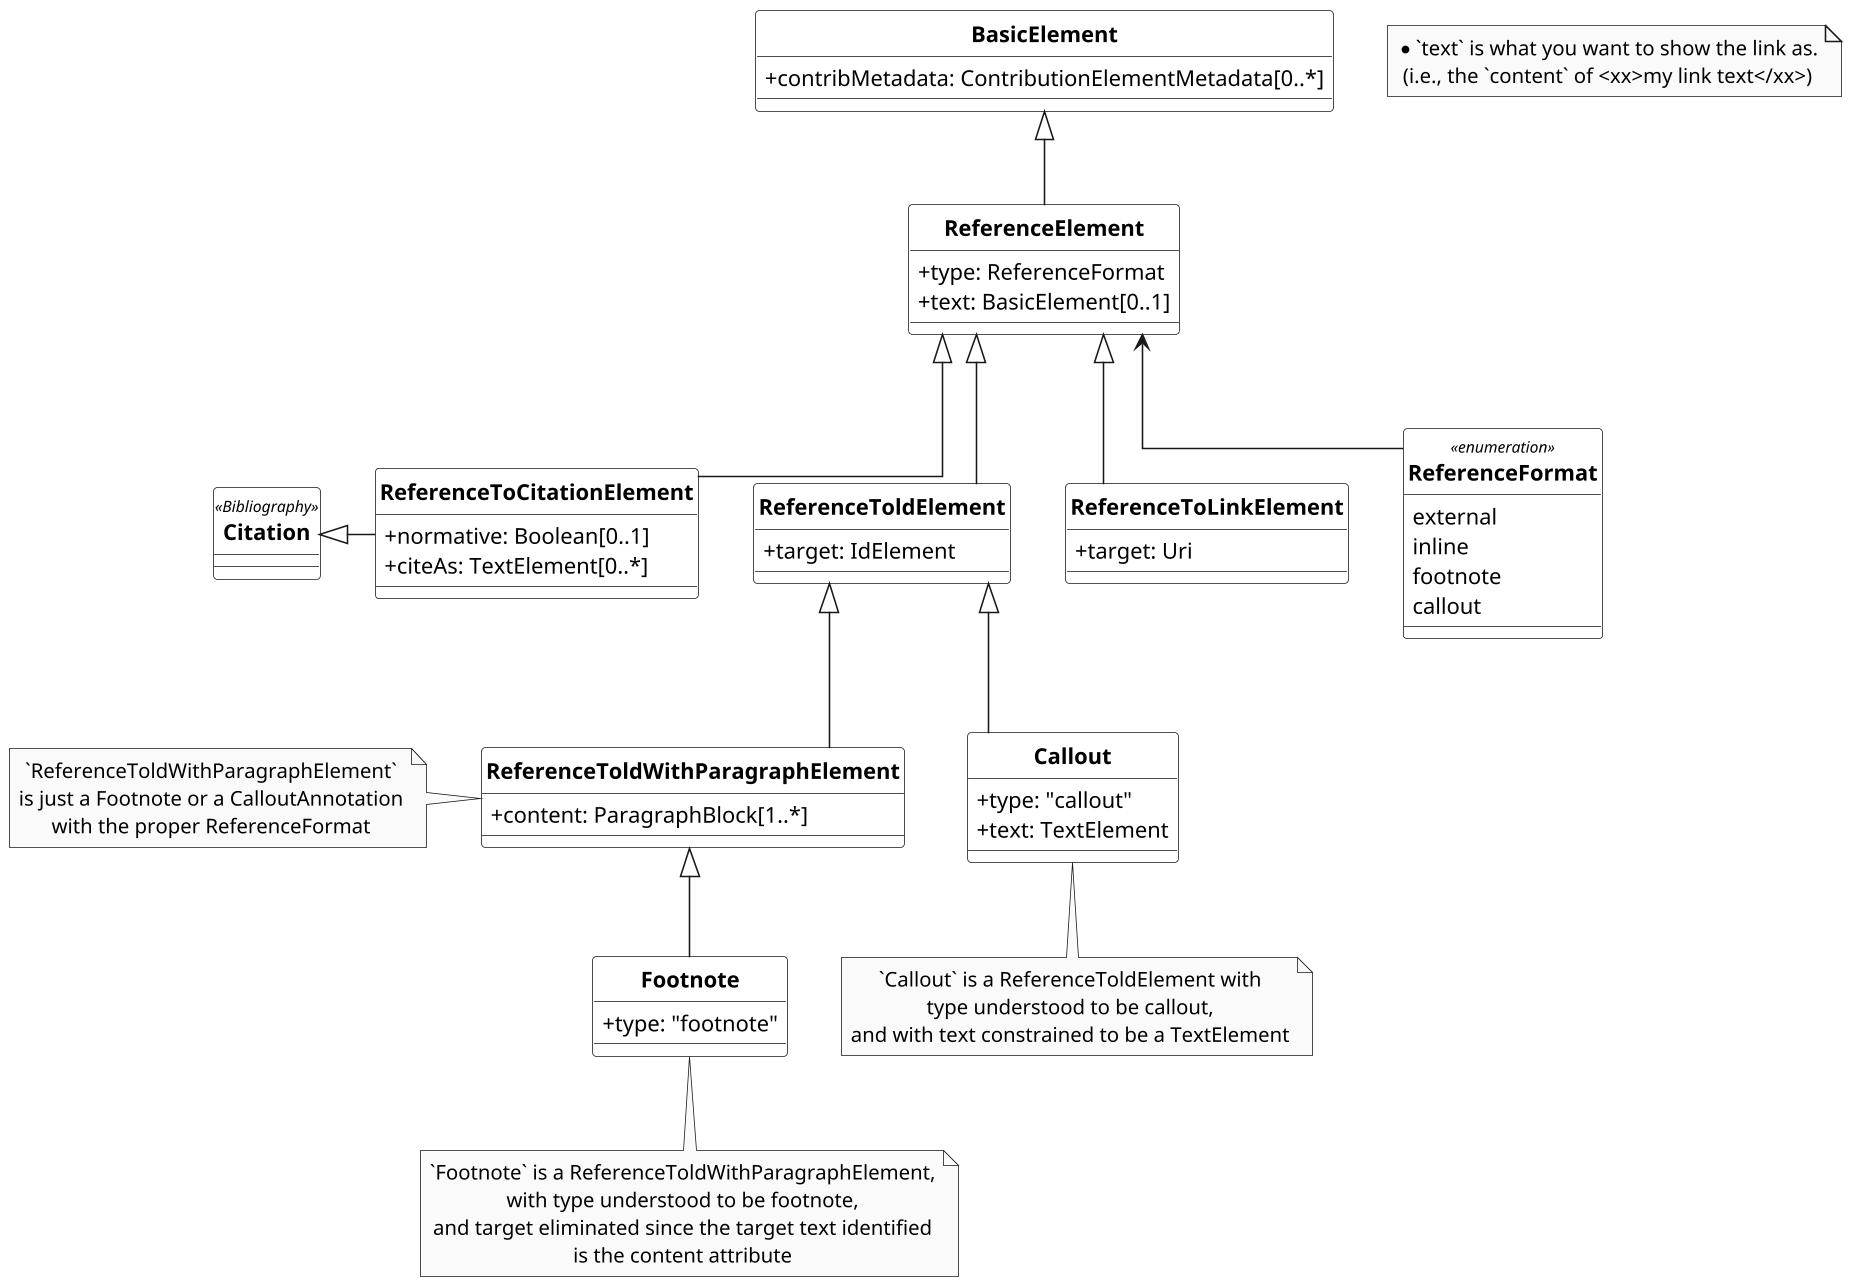 @startuml ReferenceElements
/'
Diagram:        ReferenceElements
DateCreate:     28/07/2018
Description:    BasicDocument / SecureDoc is a family of document models that forms the basis of Metanorma IsoDoc (via Metanorma StandardDocument), which is used to represent ISO Standards and similarly structured standards.
                It is also the document model that Selagraph operates on.
                The Relaton Bibliography UML models used in these models are located here: Relaton BibModels.
                BasicDocument itself is a document model that can serve as a transit data structure for document conversion, such as taking input from AsciiDoc or Markdown and converting them into an output format, such as Metanorma IsoDoc

Hystory of changes:
> 22/08/2018
    - diagram configuration updated
    - relations between some elements are updated
'/

'******* CONFIGURATION ************************************************
skinparam classAttributeIconSize 0
skinparam Dpi 150
skinparam Monochrome true
skinparam LineType ortho
hide circle
/' skinparam CircledCharacterRadius 0 '/
/' skinparam CircledCharacterFontSize 0 '/
skinparam Default {
TextAlignment center
FontName Helvetica
}
skinparam Class {
AttributeIconSize 0
BackgroundColor White
FontStyle bold
StereotypeFontSize 10
}
skinparam Rectangle {
BackgroundColor White
FontStyle bold
FontSize 11
StereotypeFontSize 10
}
skinparam Object {
BackgroundColor White
FontStyle bold
FontSize 11
StereotypeFontSize 10
}

skinparam Entity {
StereotypeFontSize 10
}



'******* CLASS DEFINITION *********************************************
class BasicElement {
    +contribMetadata: ContributionElementMetadata[0..*]
}

class ReferenceElement{
    +type: ReferenceFormat
    +text: BasicElement[0..1]
}

class Citation <<Bibliography>>{

}

class ReferenceToldElement{
    +target: IdElement
}

class ReferenceToLinkElement{
    +target: Uri
}

class ReferenceToCitationElement{
    +normative: Boolean[0..1]
    +citeAs: TextElement[0..*]

}

class ReferenceToldWithParagraphElement{
    +content: ParagraphBlock[1..*]
}

class Callout{
    +type: "callout"
    +text: TextElement
}

class Footnote{
    +type: "footnote"
}

enum ReferenceFormat <<enumeration>>{
    external
    inline
    footnote
    callout
}


'******* NOTES *******************************************************
note "* `text` is what you want to show the link as.\n(i.e., the `content` of <xx>my link text</xx>)" as N1
note left of ReferenceToldWithParagraphElement: `ReferenceToldWithParagraphElement`\nis just a Footnote or a CalloutAnnotation\nwith the proper ReferenceFormat
note bottom of Footnote: `Footnote` is a ReferenceToldWithParagraphElement,\nwith type understood to be footnote,\nand target eliminated since the target text identified\nis the content attribute
note bottom of Callout: `Callout` is a ReferenceToldElement with\ntype understood to be callout,\nand with text constrained to be a TextElement


'******* CLASS RELATIONS *********************************************
BasicElement <|-- ReferenceElement

ReferenceElement <|-- ReferenceToldElement
ReferenceElement <|-- ReferenceToLinkElement
ReferenceElement <|-- ReferenceToCitationElement

ReferenceElement <-- ReferenceFormat

Citation <|-right- ReferenceToCitationElement

ReferenceToldElement <|-- ReferenceToldWithParagraphElement
ReferenceToldElement <|-- Callout

ReferenceToldWithParagraphElement <|-- Footnote

@enduml